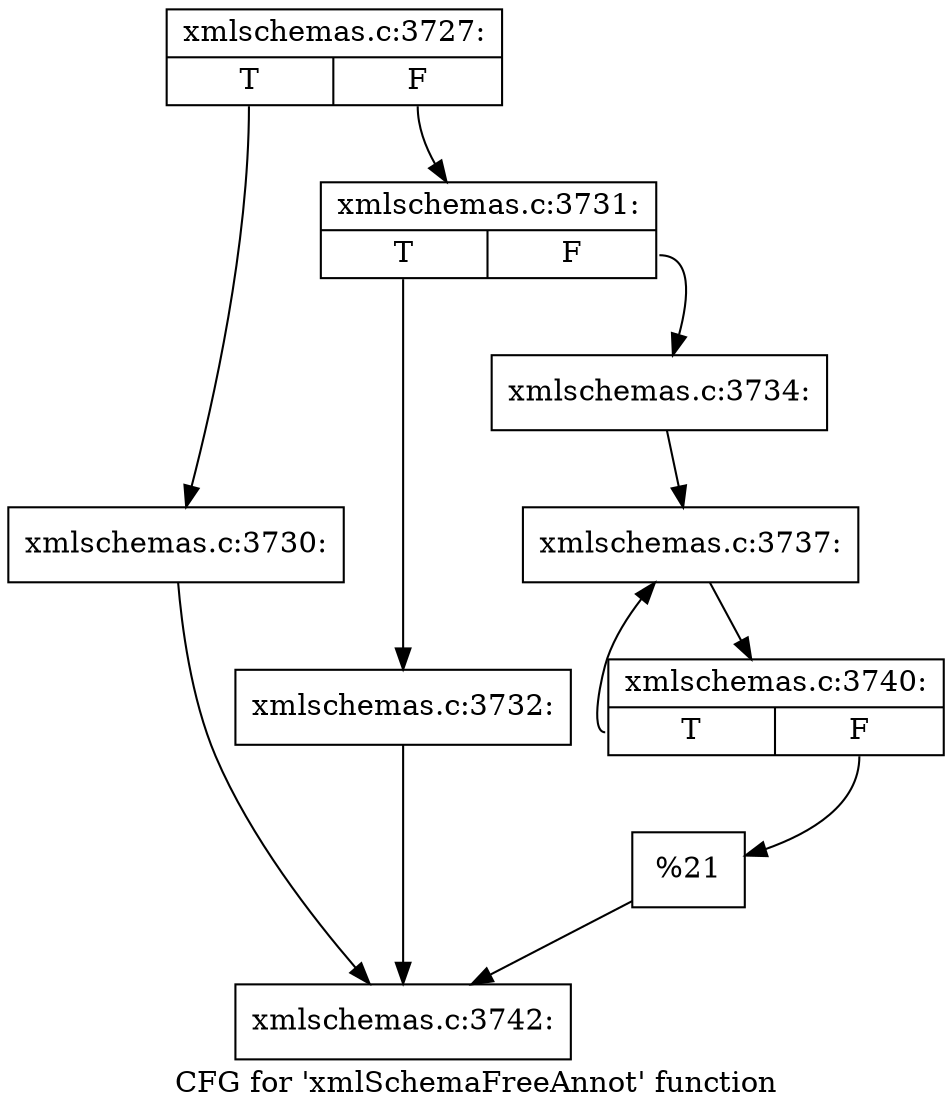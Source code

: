 digraph "CFG for 'xmlSchemaFreeAnnot' function" {
	label="CFG for 'xmlSchemaFreeAnnot' function";

	Node0x55d025cf00d0 [shape=record,label="{xmlschemas.c:3727:|{<s0>T|<s1>F}}"];
	Node0x55d025cf00d0:s0 -> Node0x55d025d82b80;
	Node0x55d025cf00d0:s1 -> Node0x55d025cf1000;
	Node0x55d025d82b80 [shape=record,label="{xmlschemas.c:3730:}"];
	Node0x55d025d82b80 -> Node0x55d025cf0680;
	Node0x55d025cf1000 [shape=record,label="{xmlschemas.c:3731:|{<s0>T|<s1>F}}"];
	Node0x55d025cf1000:s0 -> Node0x55d025cf0630;
	Node0x55d025cf1000:s1 -> Node0x55d025cf1a40;
	Node0x55d025cf0630 [shape=record,label="{xmlschemas.c:3732:}"];
	Node0x55d025cf0630 -> Node0x55d025cf0680;
	Node0x55d025cf1a40 [shape=record,label="{xmlschemas.c:3734:}"];
	Node0x55d025cf1a40 -> Node0x55d025cf2400;
	Node0x55d025cf2400 [shape=record,label="{xmlschemas.c:3737:}"];
	Node0x55d025cf2400 -> Node0x55d025cf23b0;
	Node0x55d025cf23b0 [shape=record,label="{xmlschemas.c:3740:|{<s0>T|<s1>F}}"];
	Node0x55d025cf23b0:s0 -> Node0x55d025cf2400;
	Node0x55d025cf23b0:s1 -> Node0x55d025cf2360;
	Node0x55d025cf2360 [shape=record,label="{%21}"];
	Node0x55d025cf2360 -> Node0x55d025cf0680;
	Node0x55d025cf0680 [shape=record,label="{xmlschemas.c:3742:}"];
}
